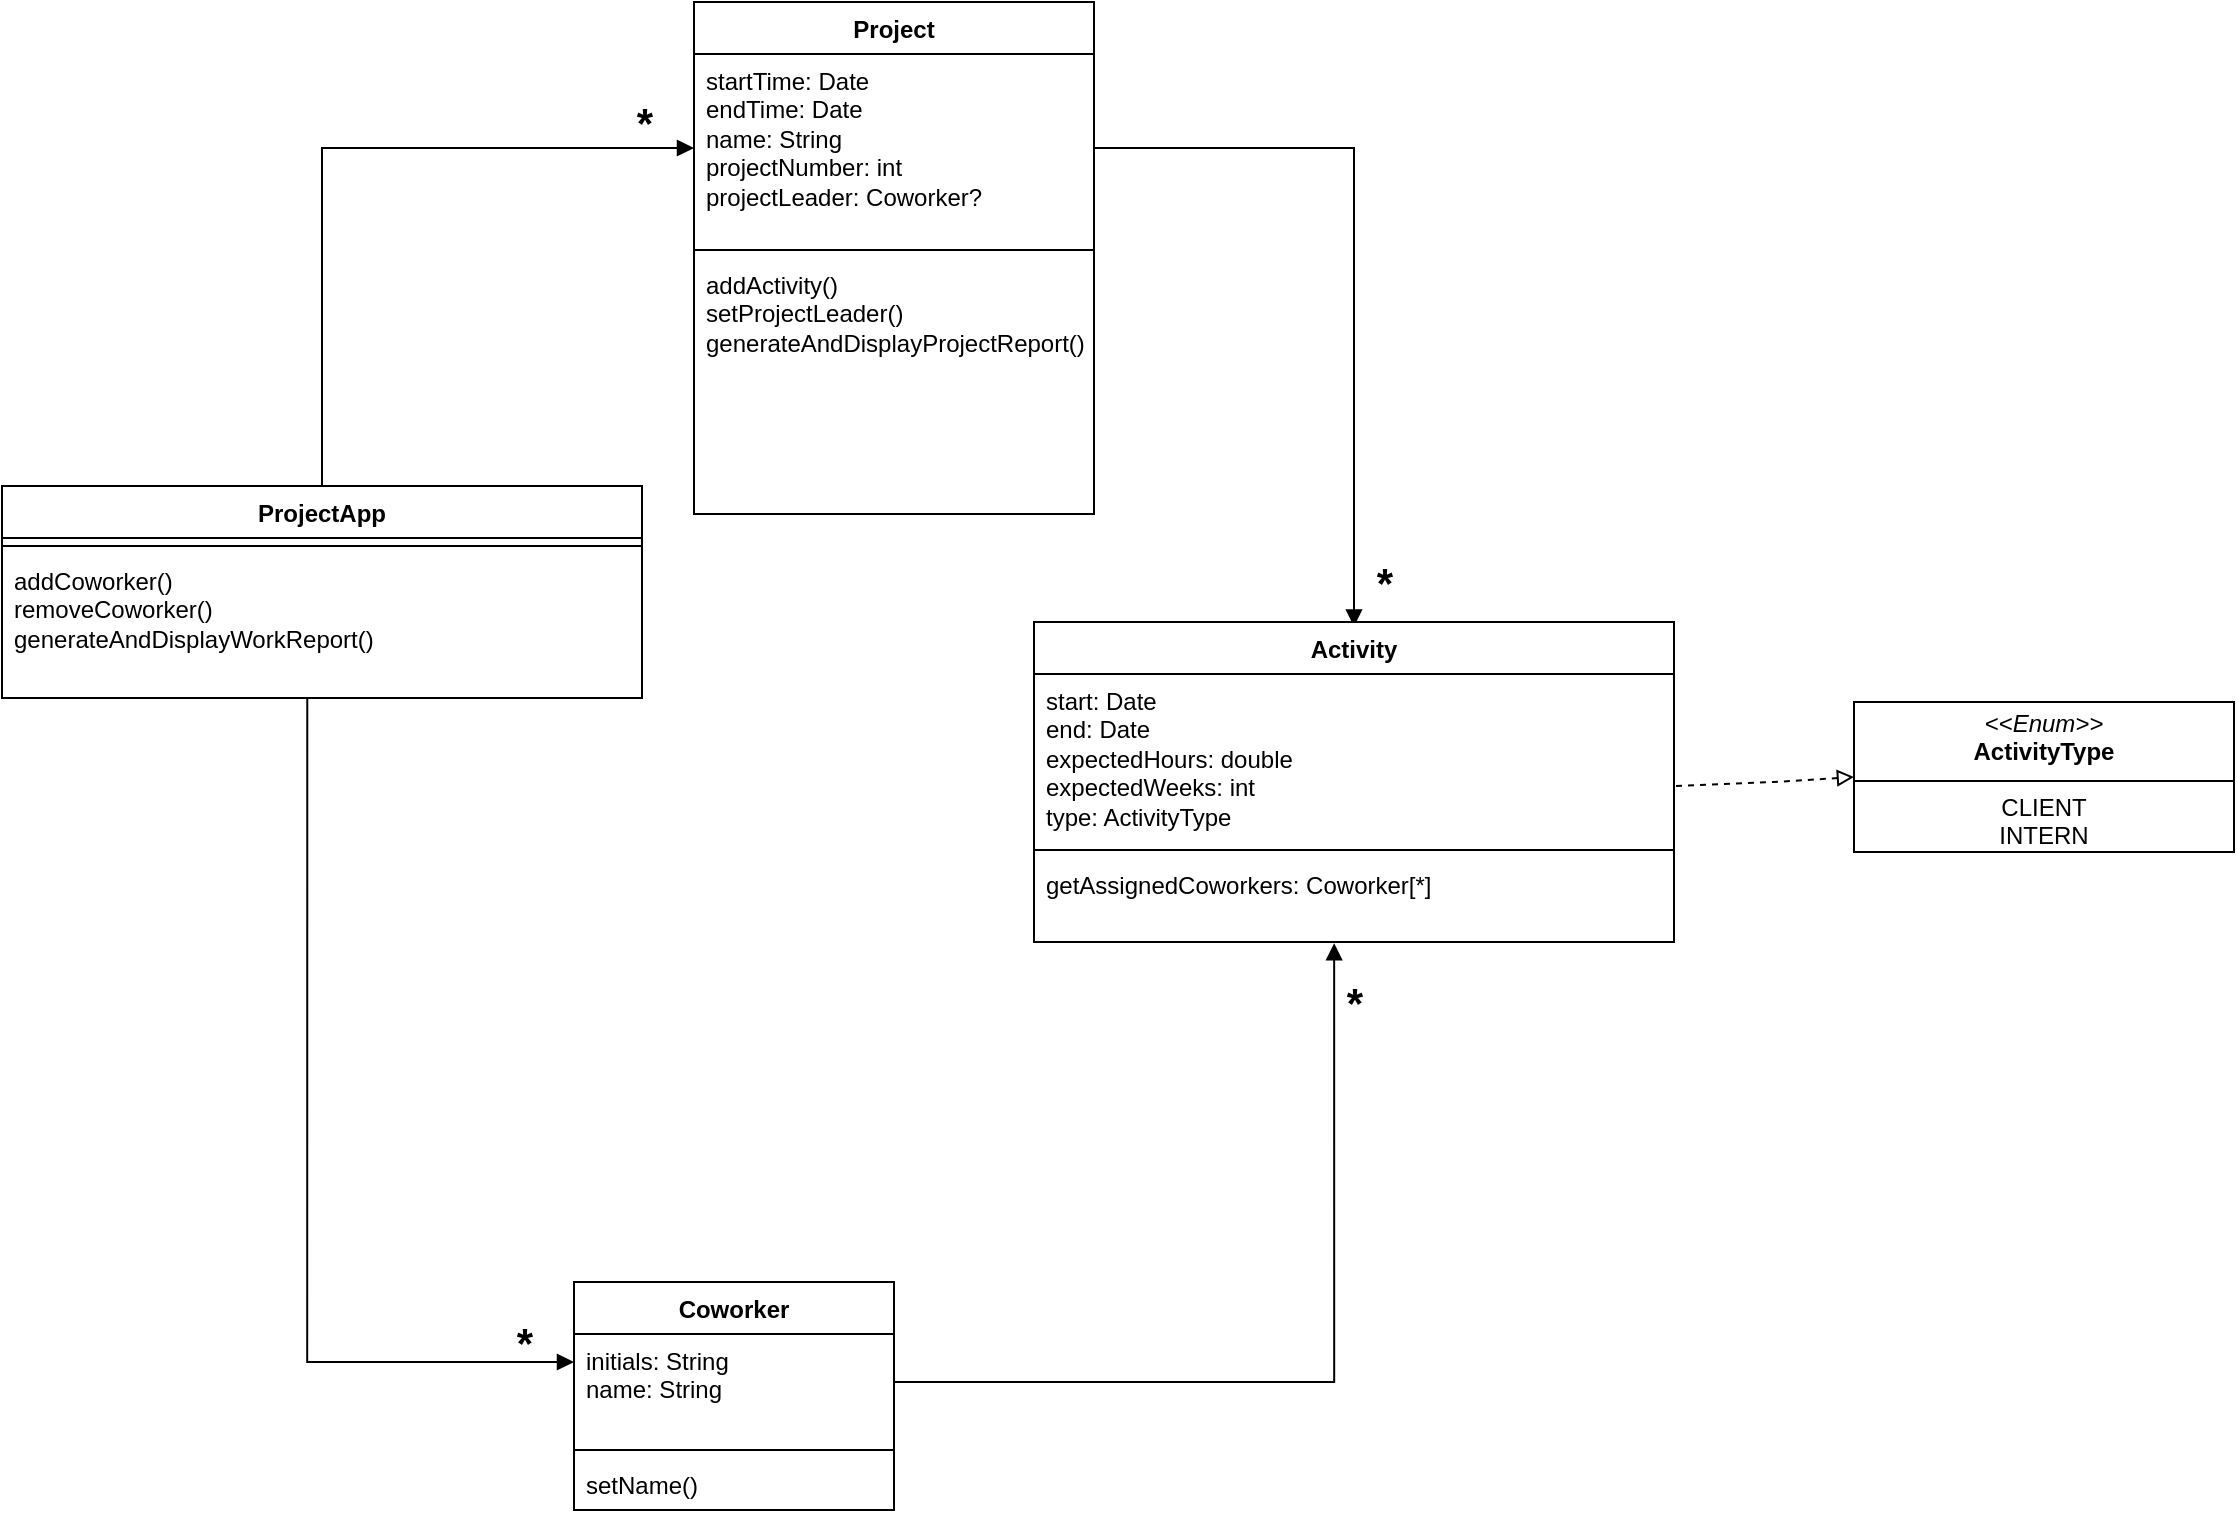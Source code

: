 <mxfile version="26.0.16">
  <diagram name="Side-1" id="n2o4-PHBxmHbuySVQd2l">
    <mxGraphModel dx="1503" dy="929" grid="1" gridSize="10" guides="1" tooltips="1" connect="1" arrows="1" fold="1" page="1" pageScale="1" pageWidth="827" pageHeight="1169" math="0" shadow="0">
      <root>
        <mxCell id="0" />
        <mxCell id="1" parent="0" />
        <mxCell id="AFOqg2G25fw3THZPZ8JP-1" value="ProjectApp" style="swimlane;fontStyle=1;align=center;verticalAlign=top;childLayout=stackLayout;horizontal=1;startSize=26;horizontalStack=0;resizeParent=1;resizeParentMax=0;resizeLast=0;collapsible=1;marginBottom=0;whiteSpace=wrap;html=1;" vertex="1" parent="1">
          <mxGeometry x="14" y="542" width="320" height="106" as="geometry" />
        </mxCell>
        <mxCell id="AFOqg2G25fw3THZPZ8JP-3" value="" style="line;strokeWidth=1;fillColor=none;align=left;verticalAlign=middle;spacingTop=-1;spacingLeft=3;spacingRight=3;rotatable=0;labelPosition=right;points=[];portConstraint=eastwest;strokeColor=inherit;" vertex="1" parent="AFOqg2G25fw3THZPZ8JP-1">
          <mxGeometry y="26" width="320" height="8" as="geometry" />
        </mxCell>
        <mxCell id="AFOqg2G25fw3THZPZ8JP-4" value="addCoworker()&lt;div&gt;removeCoworker()&lt;/div&gt;&lt;div&gt;generateAndDisplayWorkReport()&lt;/div&gt;" style="text;strokeColor=none;fillColor=none;align=left;verticalAlign=top;spacingLeft=4;spacingRight=4;overflow=hidden;rotatable=0;points=[[0,0.5],[1,0.5]];portConstraint=eastwest;whiteSpace=wrap;html=1;" vertex="1" parent="AFOqg2G25fw3THZPZ8JP-1">
          <mxGeometry y="34" width="320" height="72" as="geometry" />
        </mxCell>
        <mxCell id="AFOqg2G25fw3THZPZ8JP-5" value="Project" style="swimlane;fontStyle=1;align=center;verticalAlign=top;childLayout=stackLayout;horizontal=1;startSize=26;horizontalStack=0;resizeParent=1;resizeParentMax=0;resizeLast=0;collapsible=1;marginBottom=0;whiteSpace=wrap;html=1;" vertex="1" parent="1">
          <mxGeometry x="360" y="300" width="200" height="256" as="geometry" />
        </mxCell>
        <mxCell id="AFOqg2G25fw3THZPZ8JP-6" value="startTime: Date&lt;div&gt;endTime: Date&lt;/div&gt;&lt;div&gt;name: String&lt;/div&gt;&lt;div&gt;projectNumber: int&lt;/div&gt;&lt;div&gt;projectLeader: Coworker?&lt;/div&gt;" style="text;strokeColor=none;fillColor=none;align=left;verticalAlign=top;spacingLeft=4;spacingRight=4;overflow=hidden;rotatable=0;points=[[0,0.5],[1,0.5]];portConstraint=eastwest;whiteSpace=wrap;html=1;" vertex="1" parent="AFOqg2G25fw3THZPZ8JP-5">
          <mxGeometry y="26" width="200" height="94" as="geometry" />
        </mxCell>
        <mxCell id="AFOqg2G25fw3THZPZ8JP-7" value="" style="line;strokeWidth=1;fillColor=none;align=left;verticalAlign=middle;spacingTop=-1;spacingLeft=3;spacingRight=3;rotatable=0;labelPosition=right;points=[];portConstraint=eastwest;strokeColor=inherit;" vertex="1" parent="AFOqg2G25fw3THZPZ8JP-5">
          <mxGeometry y="120" width="200" height="8" as="geometry" />
        </mxCell>
        <mxCell id="AFOqg2G25fw3THZPZ8JP-8" value="addActivity()&lt;div&gt;setProjectLeader()&lt;/div&gt;&lt;div&gt;generateAndDisplayProjectReport()&lt;/div&gt;" style="text;strokeColor=none;fillColor=none;align=left;verticalAlign=top;spacingLeft=4;spacingRight=4;overflow=hidden;rotatable=0;points=[[0,0.5],[1,0.5]];portConstraint=eastwest;whiteSpace=wrap;html=1;" vertex="1" parent="AFOqg2G25fw3THZPZ8JP-5">
          <mxGeometry y="128" width="200" height="128" as="geometry" />
        </mxCell>
        <mxCell id="AFOqg2G25fw3THZPZ8JP-13" value="Coworker" style="swimlane;fontStyle=1;align=center;verticalAlign=top;childLayout=stackLayout;horizontal=1;startSize=26;horizontalStack=0;resizeParent=1;resizeParentMax=0;resizeLast=0;collapsible=1;marginBottom=0;whiteSpace=wrap;html=1;" vertex="1" parent="1">
          <mxGeometry x="300" y="940" width="160" height="114" as="geometry" />
        </mxCell>
        <mxCell id="AFOqg2G25fw3THZPZ8JP-14" value="initials: String&lt;div&gt;name: String&lt;/div&gt;" style="text;strokeColor=none;fillColor=none;align=left;verticalAlign=top;spacingLeft=4;spacingRight=4;overflow=hidden;rotatable=0;points=[[0,0.5],[1,0.5]];portConstraint=eastwest;whiteSpace=wrap;html=1;" vertex="1" parent="AFOqg2G25fw3THZPZ8JP-13">
          <mxGeometry y="26" width="160" height="54" as="geometry" />
        </mxCell>
        <mxCell id="AFOqg2G25fw3THZPZ8JP-15" value="" style="line;strokeWidth=1;fillColor=none;align=left;verticalAlign=middle;spacingTop=-1;spacingLeft=3;spacingRight=3;rotatable=0;labelPosition=right;points=[];portConstraint=eastwest;strokeColor=inherit;" vertex="1" parent="AFOqg2G25fw3THZPZ8JP-13">
          <mxGeometry y="80" width="160" height="8" as="geometry" />
        </mxCell>
        <mxCell id="AFOqg2G25fw3THZPZ8JP-16" value="setName()" style="text;strokeColor=none;fillColor=none;align=left;verticalAlign=top;spacingLeft=4;spacingRight=4;overflow=hidden;rotatable=0;points=[[0,0.5],[1,0.5]];portConstraint=eastwest;whiteSpace=wrap;html=1;" vertex="1" parent="AFOqg2G25fw3THZPZ8JP-13">
          <mxGeometry y="88" width="160" height="26" as="geometry" />
        </mxCell>
        <mxCell id="AFOqg2G25fw3THZPZ8JP-20" value="" style="endArrow=block;endFill=1;html=1;edgeStyle=orthogonalEdgeStyle;align=left;verticalAlign=top;rounded=0;entryX=0;entryY=0.5;entryDx=0;entryDy=0;exitX=0.5;exitY=0;exitDx=0;exitDy=0;" edge="1" parent="1" source="AFOqg2G25fw3THZPZ8JP-1" target="AFOqg2G25fw3THZPZ8JP-6">
          <mxGeometry x="-1" relative="1" as="geometry">
            <mxPoint x="228" y="575.5" as="sourcePoint" />
            <mxPoint x="334" y="294.5" as="targetPoint" />
          </mxGeometry>
        </mxCell>
        <mxCell id="AFOqg2G25fw3THZPZ8JP-25" value="&lt;font style=&quot;font-size: 21px;&quot;&gt;&lt;b style=&quot;&quot;&gt;*&lt;/b&gt;&lt;/font&gt;" style="text;html=1;align=center;verticalAlign=middle;resizable=0;points=[];autosize=1;strokeColor=none;fillColor=none;" vertex="1" parent="1">
          <mxGeometry x="320" y="340" width="30" height="40" as="geometry" />
        </mxCell>
        <mxCell id="AFOqg2G25fw3THZPZ8JP-28" value="" style="endArrow=block;endFill=1;html=1;edgeStyle=orthogonalEdgeStyle;align=left;verticalAlign=top;rounded=0;exitX=0.477;exitY=1.004;exitDx=0;exitDy=0;exitPerimeter=0;" edge="1" parent="1" source="AFOqg2G25fw3THZPZ8JP-4" target="AFOqg2G25fw3THZPZ8JP-14">
          <mxGeometry x="-1" relative="1" as="geometry">
            <mxPoint x="167" y="670" as="sourcePoint" />
            <mxPoint x="300" y="977" as="targetPoint" />
            <Array as="points">
              <mxPoint x="167" y="980" />
            </Array>
          </mxGeometry>
        </mxCell>
        <mxCell id="AFOqg2G25fw3THZPZ8JP-29" value="&lt;font style=&quot;font-size: 21px;&quot;&gt;&lt;b style=&quot;&quot;&gt;*&lt;/b&gt;&lt;/font&gt;" style="text;html=1;align=center;verticalAlign=middle;resizable=0;points=[];autosize=1;strokeColor=none;fillColor=none;" vertex="1" parent="1">
          <mxGeometry x="260" y="950" width="30" height="40" as="geometry" />
        </mxCell>
        <mxCell id="AFOqg2G25fw3THZPZ8JP-30" value="" style="endArrow=block;endFill=1;html=1;edgeStyle=orthogonalEdgeStyle;align=left;verticalAlign=top;rounded=0;exitX=1;exitY=0.5;exitDx=0;exitDy=0;entryX=0.5;entryY=0.014;entryDx=0;entryDy=0;entryPerimeter=0;" edge="1" parent="1" source="AFOqg2G25fw3THZPZ8JP-6" target="AFOqg2G25fw3THZPZ8JP-35">
          <mxGeometry x="-1" relative="1" as="geometry">
            <mxPoint x="184" y="552" as="sourcePoint" />
            <mxPoint x="690.16" y="546.608" as="targetPoint" />
            <Array as="points">
              <mxPoint x="690" y="373" />
            </Array>
          </mxGeometry>
        </mxCell>
        <mxCell id="AFOqg2G25fw3THZPZ8JP-31" value="&lt;font style=&quot;font-size: 21px;&quot;&gt;&lt;b style=&quot;&quot;&gt;*&lt;/b&gt;&lt;/font&gt;" style="text;html=1;align=center;verticalAlign=middle;resizable=0;points=[];autosize=1;strokeColor=none;fillColor=none;" vertex="1" parent="1">
          <mxGeometry x="690" y="570" width="30" height="40" as="geometry" />
        </mxCell>
        <mxCell id="AFOqg2G25fw3THZPZ8JP-32" value="" style="endArrow=block;endFill=1;html=1;edgeStyle=orthogonalEdgeStyle;align=left;verticalAlign=top;rounded=0;exitX=1;exitY=0.5;exitDx=0;exitDy=0;entryX=0.469;entryY=1.014;entryDx=0;entryDy=0;entryPerimeter=0;" edge="1" parent="1" target="AFOqg2G25fw3THZPZ8JP-38">
          <mxGeometry x="-1" relative="1" as="geometry">
            <mxPoint x="460" y="990" as="sourcePoint" />
            <mxPoint x="680" y="830" as="targetPoint" />
            <Array as="points">
              <mxPoint x="680" y="990" />
            </Array>
          </mxGeometry>
        </mxCell>
        <mxCell id="AFOqg2G25fw3THZPZ8JP-35" value="Activity" style="swimlane;fontStyle=1;align=center;verticalAlign=top;childLayout=stackLayout;horizontal=1;startSize=26;horizontalStack=0;resizeParent=1;resizeParentMax=0;resizeLast=0;collapsible=1;marginBottom=0;whiteSpace=wrap;html=1;" vertex="1" parent="1">
          <mxGeometry x="530" y="610" width="320" height="160" as="geometry" />
        </mxCell>
        <mxCell id="AFOqg2G25fw3THZPZ8JP-36" value="start: Date&lt;div&gt;end: Date&lt;/div&gt;&lt;div&gt;expectedHours: double&lt;/div&gt;&lt;div&gt;expectedWeeks: int&lt;/div&gt;&lt;div&gt;type: ActivityType&lt;/div&gt;" style="text;strokeColor=none;fillColor=none;align=left;verticalAlign=top;spacingLeft=4;spacingRight=4;overflow=hidden;rotatable=0;points=[[0,0.5],[1,0.5]];portConstraint=eastwest;whiteSpace=wrap;html=1;" vertex="1" parent="AFOqg2G25fw3THZPZ8JP-35">
          <mxGeometry y="26" width="320" height="84" as="geometry" />
        </mxCell>
        <mxCell id="AFOqg2G25fw3THZPZ8JP-37" value="" style="line;strokeWidth=1;fillColor=none;align=left;verticalAlign=middle;spacingTop=-1;spacingLeft=3;spacingRight=3;rotatable=0;labelPosition=right;points=[];portConstraint=eastwest;strokeColor=inherit;" vertex="1" parent="AFOqg2G25fw3THZPZ8JP-35">
          <mxGeometry y="110" width="320" height="8" as="geometry" />
        </mxCell>
        <mxCell id="AFOqg2G25fw3THZPZ8JP-38" value="getAssignedCoworkers: Coworker[*]" style="text;strokeColor=none;fillColor=none;align=left;verticalAlign=top;spacingLeft=4;spacingRight=4;overflow=hidden;rotatable=0;points=[[0,0.5],[1,0.5]];portConstraint=eastwest;whiteSpace=wrap;html=1;" vertex="1" parent="AFOqg2G25fw3THZPZ8JP-35">
          <mxGeometry y="118" width="320" height="42" as="geometry" />
        </mxCell>
        <mxCell id="AFOqg2G25fw3THZPZ8JP-40" value="&lt;font style=&quot;font-size: 21px;&quot;&gt;&lt;b style=&quot;&quot;&gt;*&lt;/b&gt;&lt;/font&gt;" style="text;html=1;align=center;verticalAlign=middle;resizable=0;points=[];autosize=1;strokeColor=none;fillColor=none;" vertex="1" parent="1">
          <mxGeometry x="675" y="780" width="30" height="40" as="geometry" />
        </mxCell>
        <mxCell id="AFOqg2G25fw3THZPZ8JP-41" value="&lt;p style=&quot;margin:0px;margin-top:4px;text-align:center;&quot;&gt;&lt;i&gt;&amp;lt;&amp;lt;Enum&amp;gt;&amp;gt;&lt;/i&gt;&lt;br&gt;&lt;b&gt;ActivityType&lt;/b&gt;&lt;/p&gt;&lt;hr size=&quot;1&quot; style=&quot;border-style:solid;&quot;&gt;&lt;p style=&quot;margin:0px;margin-left:4px;&quot;&gt;&lt;/p&gt;&lt;div style=&quot;text-align: center;&quot;&gt;&lt;span style=&quot;background-color: transparent; color: light-dark(rgb(0, 0, 0), rgb(255, 255, 255));&quot;&gt;CLIENT&lt;/span&gt;&lt;/div&gt;&lt;div style=&quot;text-align: center;&quot;&gt;&lt;span style=&quot;background-color: transparent; color: light-dark(rgb(0, 0, 0), rgb(255, 255, 255));&quot;&gt;INTERN&lt;/span&gt;&lt;/div&gt;&lt;p&gt;&lt;/p&gt;" style="verticalAlign=top;align=left;overflow=fill;html=1;whiteSpace=wrap;" vertex="1" parent="1">
          <mxGeometry x="940" y="650" width="190" height="75" as="geometry" />
        </mxCell>
        <mxCell id="AFOqg2G25fw3THZPZ8JP-43" value="" style="endArrow=none;dashed=1;endFill=0;endSize=12;html=1;rounded=0;exitX=0;exitY=0.5;exitDx=0;exitDy=0;entryX=0.997;entryY=0.668;entryDx=0;entryDy=0;entryPerimeter=0;startFill=0;startArrow=block;" edge="1" parent="1" source="AFOqg2G25fw3THZPZ8JP-41" target="AFOqg2G25fw3THZPZ8JP-36">
          <mxGeometry width="160" relative="1" as="geometry">
            <mxPoint x="460" y="650" as="sourcePoint" />
            <mxPoint x="620" y="650" as="targetPoint" />
            <Array as="points">
              <mxPoint x="900" y="690" />
            </Array>
          </mxGeometry>
        </mxCell>
      </root>
    </mxGraphModel>
  </diagram>
</mxfile>
